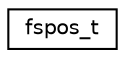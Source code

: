 digraph "Graphical Class Hierarchy"
{
 // LATEX_PDF_SIZE
  edge [fontname="Helvetica",fontsize="10",labelfontname="Helvetica",labelfontsize="10"];
  node [fontname="Helvetica",fontsize="10",shape=record];
  rankdir="LR";
  Node0 [label="fspos_t",height=0.2,width=0.4,color="black", fillcolor="white", style="filled",URL="$structfspos__t.html",tooltip=" "];
}
